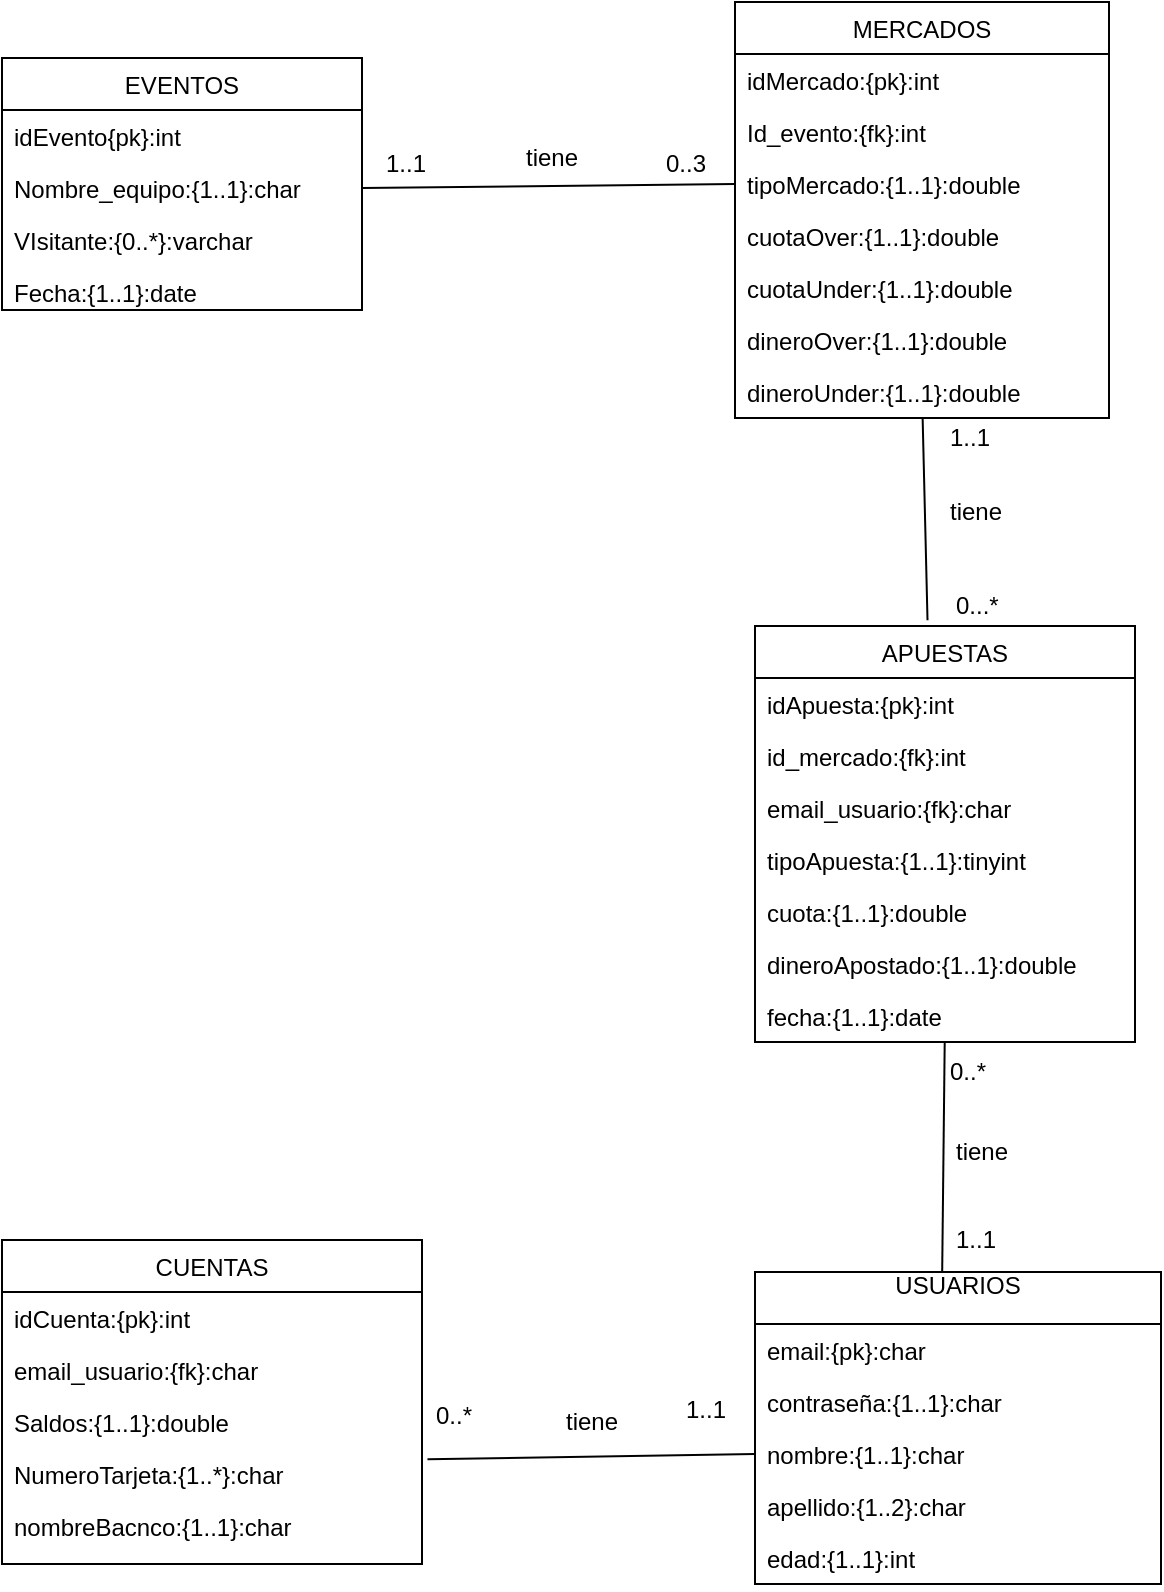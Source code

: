 <mxfile version="12.1.0" type="device" pages="1"><diagram id="VQTEUwEElzntIp5GpkLM" name="Page-1"><mxGraphModel dx="1010" dy="579" grid="1" gridSize="10" guides="1" tooltips="1" connect="1" arrows="1" fold="1" page="1" pageScale="1" pageWidth="827" pageHeight="1169" math="0" shadow="0"><root><mxCell id="0"/><mxCell id="1" parent="0"/><mxCell id="yKsVMCdTsXuXzm2xYQWv-1" value="EVENTOS" style="swimlane;fontStyle=0;childLayout=stackLayout;horizontal=1;startSize=26;fillColor=none;horizontalStack=0;resizeParent=1;resizeParentMax=0;resizeLast=0;collapsible=1;marginBottom=0;" parent="1" vertex="1"><mxGeometry x="30" y="123" width="180" height="126" as="geometry"/></mxCell><mxCell id="w-VBWyfcIrGWTltoePsd-1" value="idEvento{pk}:int" style="text;strokeColor=none;fillColor=none;align=left;verticalAlign=top;spacingLeft=4;spacingRight=4;overflow=hidden;rotatable=0;points=[[0,0.5],[1,0.5]];portConstraint=eastwest;" parent="yKsVMCdTsXuXzm2xYQWv-1" vertex="1"><mxGeometry y="26" width="180" height="26" as="geometry"/></mxCell><mxCell id="yKsVMCdTsXuXzm2xYQWv-2" value="Nombre_equipo:{1..1}:char" style="text;strokeColor=none;fillColor=none;align=left;verticalAlign=top;spacingLeft=4;spacingRight=4;overflow=hidden;rotatable=0;points=[[0,0.5],[1,0.5]];portConstraint=eastwest;" parent="yKsVMCdTsXuXzm2xYQWv-1" vertex="1"><mxGeometry y="52" width="180" height="26" as="geometry"/></mxCell><mxCell id="yKsVMCdTsXuXzm2xYQWv-3" value="VIsitante:{0..*}:varchar" style="text;strokeColor=none;fillColor=none;align=left;verticalAlign=top;spacingLeft=4;spacingRight=4;overflow=hidden;rotatable=0;points=[[0,0.5],[1,0.5]];portConstraint=eastwest;" parent="yKsVMCdTsXuXzm2xYQWv-1" vertex="1"><mxGeometry y="78" width="180" height="26" as="geometry"/></mxCell><mxCell id="yKsVMCdTsXuXzm2xYQWv-14" value="Fecha:{1..1}:date" style="text;strokeColor=none;fillColor=none;align=left;verticalAlign=top;spacingLeft=4;spacingRight=4;overflow=hidden;rotatable=0;points=[[0,0.5],[1,0.5]];portConstraint=eastwest;" parent="yKsVMCdTsXuXzm2xYQWv-1" vertex="1"><mxGeometry y="104" width="180" height="22" as="geometry"/></mxCell><mxCell id="yKsVMCdTsXuXzm2xYQWv-5" value="MERCADOS" style="swimlane;fontStyle=0;childLayout=stackLayout;horizontal=1;startSize=26;fillColor=none;horizontalStack=0;resizeParent=1;resizeParentMax=0;resizeLast=0;collapsible=1;marginBottom=0;" parent="1" vertex="1"><mxGeometry x="396.5" y="95" width="187" height="208" as="geometry"/></mxCell><mxCell id="w-VBWyfcIrGWTltoePsd-16" value="idMercado:{pk}:int" style="text;strokeColor=none;fillColor=none;align=left;verticalAlign=top;spacingLeft=4;spacingRight=4;overflow=hidden;rotatable=0;points=[[0,0.5],[1,0.5]];portConstraint=eastwest;" parent="yKsVMCdTsXuXzm2xYQWv-5" vertex="1"><mxGeometry y="26" width="187" height="26" as="geometry"/></mxCell><mxCell id="_mDA7T4a57vgl_pUlupY-8" value="Id_evento:{fk}:int" style="text;strokeColor=none;fillColor=none;align=left;verticalAlign=top;spacingLeft=4;spacingRight=4;overflow=hidden;rotatable=0;points=[[0,0.5],[1,0.5]];portConstraint=eastwest;" parent="yKsVMCdTsXuXzm2xYQWv-5" vertex="1"><mxGeometry y="52" width="187" height="26" as="geometry"/></mxCell><mxCell id="_mDA7T4a57vgl_pUlupY-52" value="tipoMercado:{1..1}:double" style="text;strokeColor=none;fillColor=none;align=left;verticalAlign=top;spacingLeft=4;spacingRight=4;overflow=hidden;rotatable=0;points=[[0,0.5],[1,0.5]];portConstraint=eastwest;" parent="yKsVMCdTsXuXzm2xYQWv-5" vertex="1"><mxGeometry y="78" width="187" height="26" as="geometry"/></mxCell><mxCell id="_mDA7T4a57vgl_pUlupY-11" value="cuotaOver:{1..1}:double" style="text;strokeColor=none;fillColor=none;align=left;verticalAlign=top;spacingLeft=4;spacingRight=4;overflow=hidden;rotatable=0;points=[[0,0.5],[1,0.5]];portConstraint=eastwest;" parent="yKsVMCdTsXuXzm2xYQWv-5" vertex="1"><mxGeometry y="104" width="187" height="26" as="geometry"/></mxCell><mxCell id="_mDA7T4a57vgl_pUlupY-12" value="cuotaUnder:{1..1}:double" style="text;strokeColor=none;fillColor=none;align=left;verticalAlign=top;spacingLeft=4;spacingRight=4;overflow=hidden;rotatable=0;points=[[0,0.5],[1,0.5]];portConstraint=eastwest;" parent="yKsVMCdTsXuXzm2xYQWv-5" vertex="1"><mxGeometry y="130" width="187" height="26" as="geometry"/></mxCell><mxCell id="_mDA7T4a57vgl_pUlupY-14" value="dineroOver:{1..1}:double" style="text;strokeColor=none;fillColor=none;align=left;verticalAlign=top;spacingLeft=4;spacingRight=4;overflow=hidden;rotatable=0;points=[[0,0.5],[1,0.5]];portConstraint=eastwest;" parent="yKsVMCdTsXuXzm2xYQWv-5" vertex="1"><mxGeometry y="156" width="187" height="26" as="geometry"/></mxCell><mxCell id="_mDA7T4a57vgl_pUlupY-13" value="dineroUnder:{1..1}:double" style="text;strokeColor=none;fillColor=none;align=left;verticalAlign=top;spacingLeft=4;spacingRight=4;overflow=hidden;rotatable=0;points=[[0,0.5],[1,0.5]];portConstraint=eastwest;" parent="yKsVMCdTsXuXzm2xYQWv-5" vertex="1"><mxGeometry y="182" width="187" height="26" as="geometry"/></mxCell><mxCell id="_mDA7T4a57vgl_pUlupY-4" value="" style="endArrow=none;html=1;entryX=1;entryY=0.5;entryDx=0;entryDy=0;exitX=0;exitY=0.5;exitDx=0;exitDy=0;" parent="1" target="yKsVMCdTsXuXzm2xYQWv-2" edge="1"><mxGeometry width="50" height="50" relative="1" as="geometry"><mxPoint x="396.5" y="186.0" as="sourcePoint"/><mxPoint x="90" y="470" as="targetPoint"/></mxGeometry></mxCell><mxCell id="_mDA7T4a57vgl_pUlupY-5" value="1..1" style="text;html=1;resizable=0;points=[];autosize=1;align=left;verticalAlign=top;spacingTop=-4;" parent="1" vertex="1"><mxGeometry x="220" y="166" width="40" height="20" as="geometry"/></mxCell><mxCell id="_mDA7T4a57vgl_pUlupY-6" value="0..3" style="text;html=1;resizable=0;points=[];autosize=1;align=left;verticalAlign=top;spacingTop=-4;" parent="1" vertex="1"><mxGeometry x="360" y="166" width="40" height="20" as="geometry"/></mxCell><mxCell id="_mDA7T4a57vgl_pUlupY-7" value="tiene" style="text;html=1;resizable=0;points=[];autosize=1;align=left;verticalAlign=top;spacingTop=-4;" parent="1" vertex="1"><mxGeometry x="290" y="163" width="40" height="20" as="geometry"/></mxCell><mxCell id="_mDA7T4a57vgl_pUlupY-30" value="USUARIOS&#10;" style="swimlane;fontStyle=0;childLayout=stackLayout;horizontal=1;startSize=26;fillColor=none;horizontalStack=0;resizeParent=1;resizeParentMax=0;resizeLast=0;collapsible=1;marginBottom=0;" parent="1" vertex="1"><mxGeometry x="406.5" y="730" width="203" height="156" as="geometry"/></mxCell><mxCell id="_mDA7T4a57vgl_pUlupY-40" value="email:{pk}:char&#10;" style="text;strokeColor=none;fillColor=none;align=left;verticalAlign=top;spacingLeft=4;spacingRight=4;overflow=hidden;rotatable=0;points=[[0,0.5],[1,0.5]];portConstraint=eastwest;" parent="_mDA7T4a57vgl_pUlupY-30" vertex="1"><mxGeometry y="26" width="203" height="26" as="geometry"/></mxCell><mxCell id="_mDA7T4a57vgl_pUlupY-23" value="contraseña:{1..1}:char&#10;" style="text;strokeColor=none;fillColor=none;align=left;verticalAlign=top;spacingLeft=4;spacingRight=4;overflow=hidden;rotatable=0;points=[[0,0.5],[1,0.5]];portConstraint=eastwest;" parent="_mDA7T4a57vgl_pUlupY-30" vertex="1"><mxGeometry y="52" width="203" height="26" as="geometry"/></mxCell><mxCell id="_mDA7T4a57vgl_pUlupY-24" value="nombre:{1..1}:char&#10;" style="text;strokeColor=none;fillColor=none;align=left;verticalAlign=top;spacingLeft=4;spacingRight=4;overflow=hidden;rotatable=0;points=[[0,0.5],[1,0.5]];portConstraint=eastwest;" parent="_mDA7T4a57vgl_pUlupY-30" vertex="1"><mxGeometry y="78" width="203" height="26" as="geometry"/></mxCell><mxCell id="_mDA7T4a57vgl_pUlupY-22" value="apellido:{1..2}:char&#10;" style="text;strokeColor=none;fillColor=none;align=left;verticalAlign=top;spacingLeft=4;spacingRight=4;overflow=hidden;rotatable=0;points=[[0,0.5],[1,0.5]];portConstraint=eastwest;" parent="_mDA7T4a57vgl_pUlupY-30" vertex="1"><mxGeometry y="104" width="203" height="26" as="geometry"/></mxCell><mxCell id="_mDA7T4a57vgl_pUlupY-21" value="edad:{1..1}:int" style="text;strokeColor=none;fillColor=none;align=left;verticalAlign=top;spacingLeft=4;spacingRight=4;overflow=hidden;rotatable=0;points=[[0,0.5],[1,0.5]];portConstraint=eastwest;" parent="_mDA7T4a57vgl_pUlupY-30" vertex="1"><mxGeometry y="130" width="203" height="26" as="geometry"/></mxCell><mxCell id="_mDA7T4a57vgl_pUlupY-35" value="" style="endArrow=none;html=1;exitX=0.461;exitY=0.003;exitDx=0;exitDy=0;exitPerimeter=0;" parent="1" source="_mDA7T4a57vgl_pUlupY-30" target="_mDA7T4a57vgl_pUlupY-44" edge="1"><mxGeometry width="50" height="50" relative="1" as="geometry"><mxPoint x="470" y="660" as="sourcePoint"/><mxPoint x="501.465" y="588.13" as="targetPoint"/></mxGeometry></mxCell><mxCell id="_mDA7T4a57vgl_pUlupY-36" value="0..*" style="text;html=1;resizable=0;points=[];autosize=1;align=left;verticalAlign=top;spacingTop=-4;" parent="1" vertex="1"><mxGeometry x="501.5" y="620" width="30" height="20" as="geometry"/></mxCell><mxCell id="_mDA7T4a57vgl_pUlupY-37" value="1..1" style="text;html=1;resizable=0;points=[];autosize=1;align=left;verticalAlign=top;spacingTop=-4;" parent="1" vertex="1"><mxGeometry x="504.5" y="704" width="40" height="20" as="geometry"/></mxCell><mxCell id="_mDA7T4a57vgl_pUlupY-39" value="tiene" style="text;html=1;resizable=0;points=[];autosize=1;align=left;verticalAlign=top;spacingTop=-4;" parent="1" vertex="1"><mxGeometry x="504.5" y="660" width="40" height="20" as="geometry"/></mxCell><mxCell id="_mDA7T4a57vgl_pUlupY-41" value="APUESTAS" style="swimlane;fontStyle=0;childLayout=stackLayout;horizontal=1;startSize=26;fillColor=none;horizontalStack=0;resizeParent=1;resizeParentMax=0;resizeLast=0;collapsible=1;marginBottom=0;" parent="1" vertex="1"><mxGeometry x="406.5" y="407" width="190" height="208" as="geometry"/></mxCell><mxCell id="_mDA7T4a57vgl_pUlupY-42" value="idApuesta:{pk}:int" style="text;strokeColor=none;fillColor=none;align=left;verticalAlign=top;spacingLeft=4;spacingRight=4;overflow=hidden;rotatable=0;points=[[0,0.5],[1,0.5]];portConstraint=eastwest;" parent="_mDA7T4a57vgl_pUlupY-41" vertex="1"><mxGeometry y="26" width="190" height="26" as="geometry"/></mxCell><mxCell id="w-VBWyfcIrGWTltoePsd-17" value="id_mercado:{fk}:int" style="text;strokeColor=none;fillColor=none;align=left;verticalAlign=top;spacingLeft=4;spacingRight=4;overflow=hidden;rotatable=0;points=[[0,0.5],[1,0.5]];portConstraint=eastwest;" parent="_mDA7T4a57vgl_pUlupY-41" vertex="1"><mxGeometry y="52" width="190" height="26" as="geometry"/></mxCell><mxCell id="w-VBWyfcIrGWTltoePsd-13" value="email_usuario:{fk}:char&#10;" style="text;strokeColor=none;fillColor=none;align=left;verticalAlign=top;spacingLeft=4;spacingRight=4;overflow=hidden;rotatable=0;points=[[0,0.5],[1,0.5]];portConstraint=eastwest;" parent="_mDA7T4a57vgl_pUlupY-41" vertex="1"><mxGeometry y="78" width="190" height="26" as="geometry"/></mxCell><mxCell id="_mDA7T4a57vgl_pUlupY-43" value="tipoApuesta:{1..1}:tinyint" style="text;strokeColor=none;fillColor=none;align=left;verticalAlign=top;spacingLeft=4;spacingRight=4;overflow=hidden;rotatable=0;points=[[0,0.5],[1,0.5]];portConstraint=eastwest;" parent="_mDA7T4a57vgl_pUlupY-41" vertex="1"><mxGeometry y="104" width="190" height="26" as="geometry"/></mxCell><mxCell id="_mDA7T4a57vgl_pUlupY-48" value="cuota:{1..1}:double" style="text;strokeColor=none;fillColor=none;align=left;verticalAlign=top;spacingLeft=4;spacingRight=4;overflow=hidden;rotatable=0;points=[[0,0.5],[1,0.5]];portConstraint=eastwest;" parent="_mDA7T4a57vgl_pUlupY-41" vertex="1"><mxGeometry y="130" width="190" height="26" as="geometry"/></mxCell><mxCell id="_mDA7T4a57vgl_pUlupY-49" value="dineroApostado:{1..1}:double" style="text;strokeColor=none;fillColor=none;align=left;verticalAlign=top;spacingLeft=4;spacingRight=4;overflow=hidden;rotatable=0;points=[[0,0.5],[1,0.5]];portConstraint=eastwest;" parent="_mDA7T4a57vgl_pUlupY-41" vertex="1"><mxGeometry y="156" width="190" height="26" as="geometry"/></mxCell><mxCell id="_mDA7T4a57vgl_pUlupY-44" value="fecha:{1..1}:date" style="text;strokeColor=none;fillColor=none;align=left;verticalAlign=top;spacingLeft=4;spacingRight=4;overflow=hidden;rotatable=0;points=[[0,0.5],[1,0.5]];portConstraint=eastwest;" parent="_mDA7T4a57vgl_pUlupY-41" vertex="1"><mxGeometry y="182" width="190" height="26" as="geometry"/></mxCell><mxCell id="_mDA7T4a57vgl_pUlupY-46" value="" style="endArrow=none;html=1;entryX=0;entryY=0.5;entryDx=0;entryDy=0;exitX=1.013;exitY=0.217;exitDx=0;exitDy=0;exitPerimeter=0;" parent="1" source="_mDA7T4a57vgl_pUlupY-26" target="_mDA7T4a57vgl_pUlupY-24" edge="1"><mxGeometry width="50" height="50" relative="1" as="geometry"><mxPoint x="270" y="863" as="sourcePoint"/><mxPoint x="400" y="860" as="targetPoint"/></mxGeometry></mxCell><mxCell id="_mDA7T4a57vgl_pUlupY-47" value="tiene" style="text;html=1;resizable=0;points=[];autosize=1;align=left;verticalAlign=top;spacingTop=-4;" parent="1" vertex="1"><mxGeometry x="310" y="795" width="40" height="20" as="geometry"/></mxCell><mxCell id="_mDA7T4a57vgl_pUlupY-50" value="0..*" style="text;html=1;resizable=0;points=[];autosize=1;align=left;verticalAlign=top;spacingTop=-4;" parent="1" vertex="1"><mxGeometry x="245" y="792" width="30" height="20" as="geometry"/></mxCell><mxCell id="_mDA7T4a57vgl_pUlupY-51" value="1..1" style="text;html=1;resizable=0;points=[];autosize=1;align=left;verticalAlign=top;spacingTop=-4;" parent="1" vertex="1"><mxGeometry x="370" y="789" width="40" height="20" as="geometry"/></mxCell><mxCell id="w-VBWyfcIrGWTltoePsd-2" value="CUENTAS" style="swimlane;fontStyle=0;childLayout=stackLayout;horizontal=1;startSize=26;fillColor=none;horizontalStack=0;resizeParent=1;resizeParentMax=0;resizeLast=0;collapsible=1;marginBottom=0;" parent="1" vertex="1"><mxGeometry x="30" y="714" width="210" height="162" as="geometry"/></mxCell><mxCell id="_mDA7T4a57vgl_pUlupY-27" value="idCuenta:{pk}:int" style="text;strokeColor=none;fillColor=none;align=left;verticalAlign=top;spacingLeft=4;spacingRight=4;overflow=hidden;rotatable=0;points=[[0,0.5],[1,0.5]];portConstraint=eastwest;" parent="w-VBWyfcIrGWTltoePsd-2" vertex="1"><mxGeometry y="26" width="210" height="26" as="geometry"/></mxCell><mxCell id="w-VBWyfcIrGWTltoePsd-7" value="email_usuario:{fk}:char&#10;" style="text;strokeColor=none;fillColor=none;align=left;verticalAlign=top;spacingLeft=4;spacingRight=4;overflow=hidden;rotatable=0;points=[[0,0.5],[1,0.5]];portConstraint=eastwest;" parent="w-VBWyfcIrGWTltoePsd-2" vertex="1"><mxGeometry y="52" width="210" height="26" as="geometry"/></mxCell><mxCell id="w-VBWyfcIrGWTltoePsd-6" value="Saldos:{1..1}:double&#10;" style="text;strokeColor=none;fillColor=none;align=left;verticalAlign=top;spacingLeft=4;spacingRight=4;overflow=hidden;rotatable=0;points=[[0,0.5],[1,0.5]];portConstraint=eastwest;" parent="w-VBWyfcIrGWTltoePsd-2" vertex="1"><mxGeometry y="78" width="210" height="26" as="geometry"/></mxCell><mxCell id="_mDA7T4a57vgl_pUlupY-26" value="NumeroTarjeta:{1..*}:char&#10;" style="text;strokeColor=none;fillColor=none;align=left;verticalAlign=top;spacingLeft=4;spacingRight=4;overflow=hidden;rotatable=0;points=[[0,0.5],[1,0.5]];portConstraint=eastwest;" parent="w-VBWyfcIrGWTltoePsd-2" vertex="1"><mxGeometry y="104" width="210" height="26" as="geometry"/></mxCell><mxCell id="_mDA7T4a57vgl_pUlupY-28" value="nombreBacnco:{1..1}:char&#10;" style="text;strokeColor=none;fillColor=none;align=left;verticalAlign=top;spacingLeft=4;spacingRight=4;overflow=hidden;rotatable=0;points=[[0,0.5],[1,0.5]];portConstraint=eastwest;" parent="w-VBWyfcIrGWTltoePsd-2" vertex="1"><mxGeometry y="130" width="210" height="32" as="geometry"/></mxCell><mxCell id="w-VBWyfcIrGWTltoePsd-8" value="" style="endArrow=none;html=1;exitX=0.454;exitY=-0.014;exitDx=0;exitDy=0;exitPerimeter=0;" parent="1" source="_mDA7T4a57vgl_pUlupY-41" target="_mDA7T4a57vgl_pUlupY-13" edge="1"><mxGeometry width="50" height="50" relative="1" as="geometry"><mxPoint x="497.5" y="407" as="sourcePoint"/><mxPoint x="496.5" y="277" as="targetPoint"/></mxGeometry></mxCell><mxCell id="w-VBWyfcIrGWTltoePsd-9" value="1..1" style="text;html=1;resizable=0;points=[];autosize=1;align=left;verticalAlign=top;spacingTop=-4;" parent="1" vertex="1"><mxGeometry x="501.5" y="303" width="40" height="20" as="geometry"/></mxCell><mxCell id="w-VBWyfcIrGWTltoePsd-10" value="0...*" style="text;html=1;resizable=0;points=[];autosize=1;align=left;verticalAlign=top;spacingTop=-4;" parent="1" vertex="1"><mxGeometry x="504.5" y="387" width="40" height="20" as="geometry"/></mxCell><mxCell id="w-VBWyfcIrGWTltoePsd-14" value="tiene" style="text;html=1;resizable=0;points=[];autosize=1;align=left;verticalAlign=top;spacingTop=-4;" parent="1" vertex="1"><mxGeometry x="501.5" y="340" width="40" height="20" as="geometry"/></mxCell></root></mxGraphModel></diagram></mxfile>